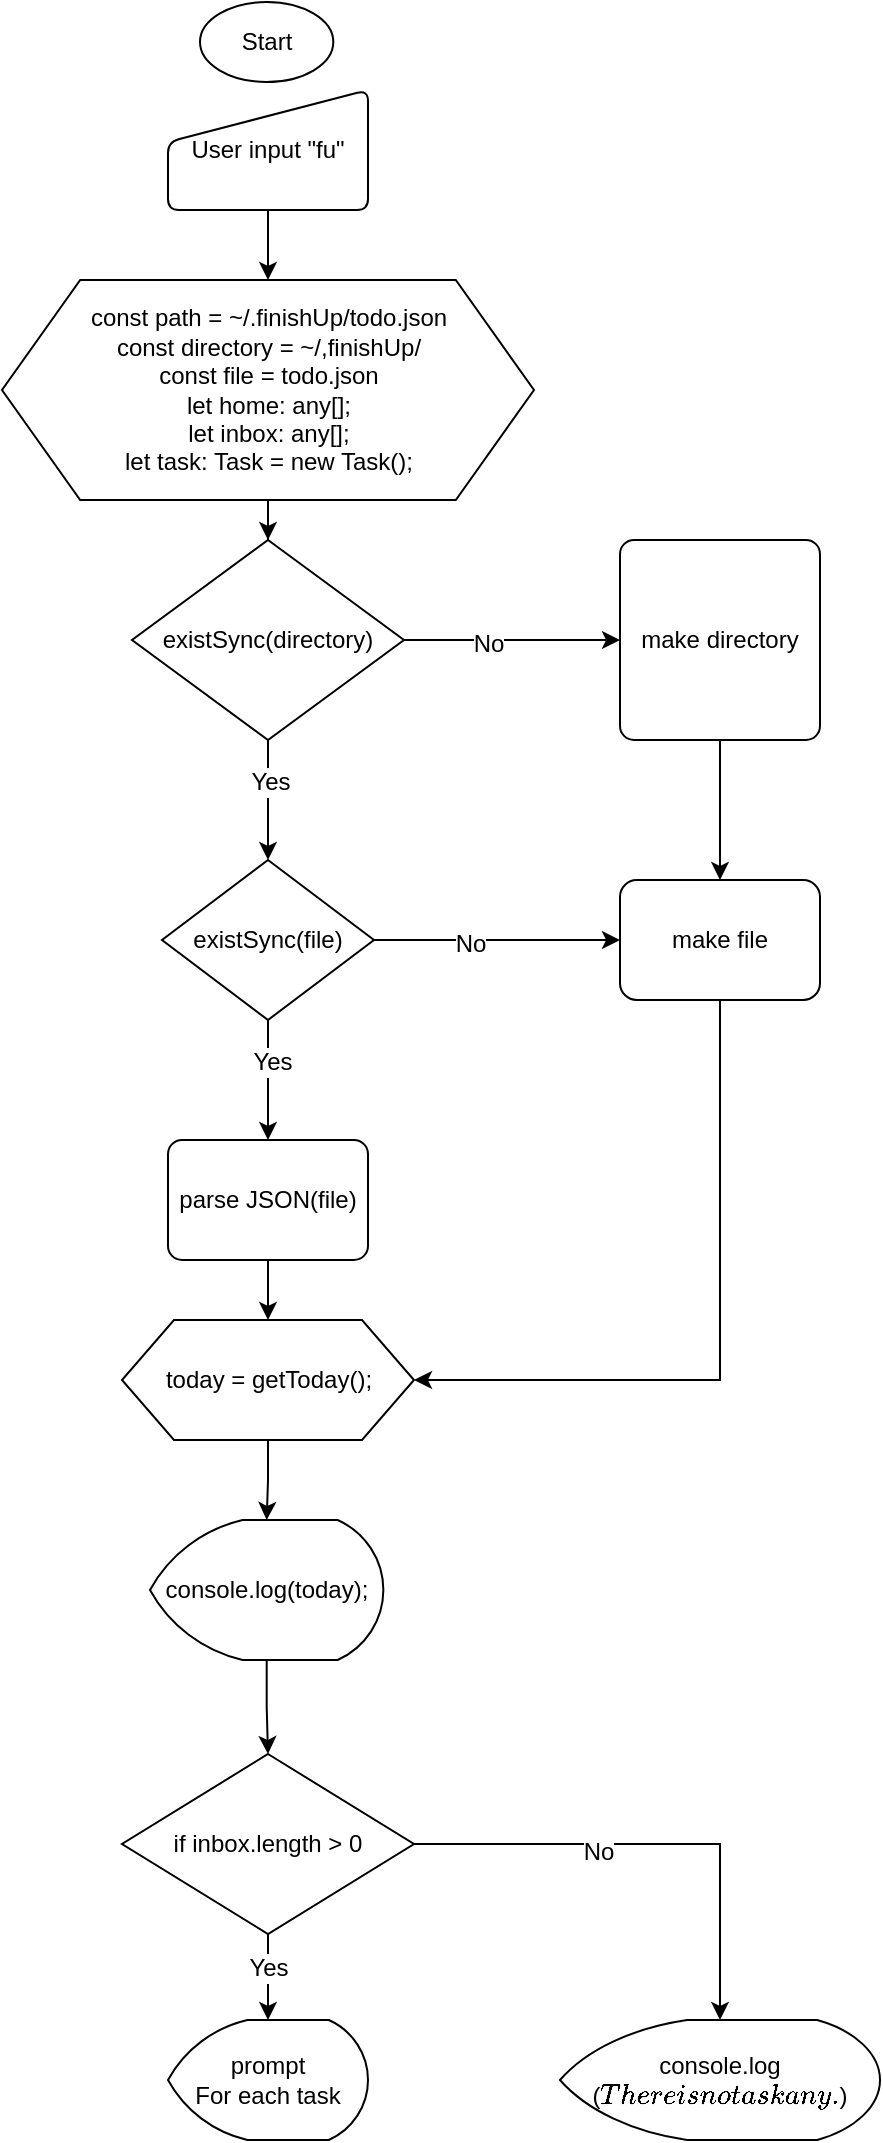 <mxfile version="18.0.2" type="device" pages="3"><diagram id="gtOO8HD-dCNWeOqM4AgR" name="flow"><mxGraphModel dx="786" dy="476" grid="1" gridSize="10" guides="1" tooltips="1" connect="1" arrows="1" fold="1" page="1" pageScale="1" pageWidth="827" pageHeight="1169" math="0" shadow="0"><root><mxCell id="0"/><mxCell id="1" parent="0"/><mxCell id="svsBgoV4mBBgQXw2Rqlr-1" value="Start" style="strokeWidth=1;html=1;shape=mxgraph.flowchart.start_1;whiteSpace=wrap;align=center;" parent="1" vertex="1"><mxGeometry x="380" y="10" width="66.66" height="40" as="geometry"/></mxCell><mxCell id="svsBgoV4mBBgQXw2Rqlr-6" value="" style="edgeStyle=orthogonalEdgeStyle;rounded=0;orthogonalLoop=1;jettySize=auto;html=1;strokeWidth=1;" parent="1" source="svsBgoV4mBBgQXw2Rqlr-3" target="svsBgoV4mBBgQXw2Rqlr-5" edge="1"><mxGeometry relative="1" as="geometry"/></mxCell><mxCell id="svsBgoV4mBBgQXw2Rqlr-3" value="User input &quot;fu&quot;" style="html=1;strokeWidth=1;shape=manualInput;whiteSpace=wrap;rounded=1;size=26;arcSize=11;verticalAlign=middle;" parent="1" vertex="1"><mxGeometry x="364" y="54" width="100" height="60" as="geometry"/></mxCell><mxCell id="svsBgoV4mBBgQXw2Rqlr-10" value="" style="edgeStyle=orthogonalEdgeStyle;rounded=0;orthogonalLoop=1;jettySize=auto;html=1;strokeWidth=1;" parent="1" source="svsBgoV4mBBgQXw2Rqlr-5" target="svsBgoV4mBBgQXw2Rqlr-7" edge="1"><mxGeometry relative="1" as="geometry"/></mxCell><mxCell id="svsBgoV4mBBgQXw2Rqlr-5" value="&lt;div&gt;const path = ~/.finishUp/todo.json&lt;br&gt;const directory = ~/,finishUp/&lt;br&gt;const file = todo.json&lt;br&gt;let home: any[];&lt;/div&gt;&lt;div&gt;let inbox: any[];&lt;/div&gt;&lt;div&gt;let task: Task = new Task();&lt;br&gt;&lt;/div&gt;" style="verticalLabelPosition=middle;verticalAlign=middle;html=1;shape=hexagon;perimeter=hexagonPerimeter2;arcSize=6;size=0.147;strokeWidth=1;align=center;labelPosition=center;" parent="1" vertex="1"><mxGeometry x="281" y="149" width="266" height="110" as="geometry"/></mxCell><mxCell id="svsBgoV4mBBgQXw2Rqlr-20" value="" style="edgeStyle=orthogonalEdgeStyle;rounded=0;orthogonalLoop=1;jettySize=auto;html=1;strokeWidth=1;" parent="1" source="svsBgoV4mBBgQXw2Rqlr-7" target="svsBgoV4mBBgQXw2Rqlr-19" edge="1"><mxGeometry relative="1" as="geometry"/></mxCell><mxCell id="svsBgoV4mBBgQXw2Rqlr-28" value="Yes" style="edgeLabel;html=1;align=center;verticalAlign=middle;resizable=0;points=[];fontSize=12;fontFamily=Helvetica;fontColor=default;" parent="svsBgoV4mBBgQXw2Rqlr-20" vertex="1" connectable="0"><mxGeometry x="-0.322" y="1" relative="1" as="geometry"><mxPoint as="offset"/></mxGeometry></mxCell><mxCell id="svsBgoV4mBBgQXw2Rqlr-24" value="" style="edgeStyle=orthogonalEdgeStyle;rounded=0;orthogonalLoop=1;jettySize=auto;html=1;fontFamily=Helvetica;fontSize=12;fontColor=default;strokeWidth=1;" parent="1" source="svsBgoV4mBBgQXw2Rqlr-7" target="svsBgoV4mBBgQXw2Rqlr-23" edge="1"><mxGeometry relative="1" as="geometry"/></mxCell><mxCell id="svsBgoV4mBBgQXw2Rqlr-27" value="&lt;div&gt;No&lt;/div&gt;" style="edgeLabel;html=1;align=center;verticalAlign=middle;resizable=0;points=[];fontSize=12;fontFamily=Helvetica;fontColor=default;" parent="svsBgoV4mBBgQXw2Rqlr-24" vertex="1" connectable="0"><mxGeometry x="-0.225" y="-2" relative="1" as="geometry"><mxPoint as="offset"/></mxGeometry></mxCell><mxCell id="svsBgoV4mBBgQXw2Rqlr-7" value="existSync(directory)" style="strokeWidth=1;html=1;shape=mxgraph.flowchart.decision;whiteSpace=wrap;" parent="1" vertex="1"><mxGeometry x="346" y="279" width="136" height="100" as="geometry"/></mxCell><mxCell id="svsBgoV4mBBgQXw2Rqlr-30" style="edgeStyle=orthogonalEdgeStyle;rounded=0;orthogonalLoop=1;jettySize=auto;html=1;exitX=1;exitY=0.5;exitDx=0;exitDy=0;fontFamily=Helvetica;fontSize=12;fontColor=default;strokeWidth=1;" parent="1" source="svsBgoV4mBBgQXw2Rqlr-19" target="svsBgoV4mBBgQXw2Rqlr-25" edge="1"><mxGeometry relative="1" as="geometry"/></mxCell><mxCell id="svsBgoV4mBBgQXw2Rqlr-31" value="No" style="edgeLabel;html=1;align=center;verticalAlign=middle;resizable=0;points=[];fontSize=12;fontFamily=Helvetica;fontColor=default;" parent="svsBgoV4mBBgQXw2Rqlr-30" vertex="1" connectable="0"><mxGeometry x="-0.225" y="-2" relative="1" as="geometry"><mxPoint as="offset"/></mxGeometry></mxCell><mxCell id="svsBgoV4mBBgQXw2Rqlr-33" value="" style="edgeStyle=orthogonalEdgeStyle;rounded=0;orthogonalLoop=1;jettySize=auto;html=1;fontFamily=Helvetica;fontSize=12;fontColor=default;strokeWidth=1;" parent="1" source="svsBgoV4mBBgQXw2Rqlr-19" target="svsBgoV4mBBgQXw2Rqlr-32" edge="1"><mxGeometry relative="1" as="geometry"/></mxCell><mxCell id="svsBgoV4mBBgQXw2Rqlr-34" value="Yes" style="edgeLabel;html=1;align=center;verticalAlign=middle;resizable=0;points=[];fontSize=12;fontFamily=Helvetica;fontColor=default;" parent="svsBgoV4mBBgQXw2Rqlr-33" vertex="1" connectable="0"><mxGeometry x="-0.3" y="2" relative="1" as="geometry"><mxPoint as="offset"/></mxGeometry></mxCell><mxCell id="svsBgoV4mBBgQXw2Rqlr-19" value="existSync(file)" style="rhombus;whiteSpace=wrap;html=1;strokeWidth=1;" parent="1" vertex="1"><mxGeometry x="361" y="439" width="106" height="80" as="geometry"/></mxCell><mxCell id="svsBgoV4mBBgQXw2Rqlr-26" value="" style="edgeStyle=orthogonalEdgeStyle;rounded=0;orthogonalLoop=1;jettySize=auto;html=1;fontFamily=Helvetica;fontSize=12;fontColor=default;strokeWidth=1;" parent="1" source="svsBgoV4mBBgQXw2Rqlr-23" target="svsBgoV4mBBgQXw2Rqlr-25" edge="1"><mxGeometry relative="1" as="geometry"/></mxCell><mxCell id="svsBgoV4mBBgQXw2Rqlr-23" value="make directory" style="rounded=1;whiteSpace=wrap;html=1;absoluteArcSize=1;arcSize=14;strokeWidth=1;" parent="1" vertex="1"><mxGeometry x="590" y="279" width="100" height="100" as="geometry"/></mxCell><mxCell id="svsBgoV4mBBgQXw2Rqlr-41" style="edgeStyle=orthogonalEdgeStyle;rounded=0;orthogonalLoop=1;jettySize=auto;html=1;exitX=0.5;exitY=1;exitDx=0;exitDy=0;entryX=1;entryY=0.5;entryDx=0;entryDy=0;fontFamily=Helvetica;fontSize=12;fontColor=default;strokeWidth=1;" parent="1" source="svsBgoV4mBBgQXw2Rqlr-25" target="svsBgoV4mBBgQXw2Rqlr-38" edge="1"><mxGeometry relative="1" as="geometry"/></mxCell><mxCell id="svsBgoV4mBBgQXw2Rqlr-25" value="make file" style="whiteSpace=wrap;html=1;rounded=1;arcSize=14;strokeWidth=1;" parent="1" vertex="1"><mxGeometry x="590" y="449" width="100" height="60" as="geometry"/></mxCell><mxCell id="svsBgoV4mBBgQXw2Rqlr-29" style="edgeStyle=orthogonalEdgeStyle;rounded=0;orthogonalLoop=1;jettySize=auto;html=1;exitX=0.5;exitY=1;exitDx=0;exitDy=0;fontFamily=Helvetica;fontSize=12;fontColor=default;strokeWidth=1;" parent="1" source="svsBgoV4mBBgQXw2Rqlr-23" target="svsBgoV4mBBgQXw2Rqlr-23" edge="1"><mxGeometry relative="1" as="geometry"/></mxCell><mxCell id="svsBgoV4mBBgQXw2Rqlr-39" value="" style="edgeStyle=orthogonalEdgeStyle;rounded=0;orthogonalLoop=1;jettySize=auto;html=1;fontFamily=Helvetica;fontSize=12;fontColor=default;strokeWidth=1;" parent="1" source="svsBgoV4mBBgQXw2Rqlr-32" target="svsBgoV4mBBgQXw2Rqlr-38" edge="1"><mxGeometry relative="1" as="geometry"/></mxCell><mxCell id="svsBgoV4mBBgQXw2Rqlr-32" value="parse JSON(file)" style="rounded=1;whiteSpace=wrap;html=1;absoluteArcSize=1;arcSize=14;strokeWidth=1;fontFamily=Helvetica;fontSize=12;fontColor=default;fillColor=default;" parent="1" vertex="1"><mxGeometry x="364" y="579" width="100" height="60" as="geometry"/></mxCell><mxCell id="svsBgoV4mBBgQXw2Rqlr-47" value="" style="edgeStyle=orthogonalEdgeStyle;rounded=0;orthogonalLoop=1;jettySize=auto;html=1;fontFamily=Helvetica;fontSize=12;fontColor=default;strokeWidth=1;" parent="1" source="svsBgoV4mBBgQXw2Rqlr-38" target="svsBgoV4mBBgQXw2Rqlr-46" edge="1"><mxGeometry relative="1" as="geometry"/></mxCell><mxCell id="svsBgoV4mBBgQXw2Rqlr-38" value="today = getToday();" style="verticalLabelPosition=middle;verticalAlign=middle;html=1;shape=hexagon;perimeter=hexagonPerimeter2;arcSize=6;size=0.178;fontFamily=Helvetica;fontSize=12;fontColor=default;strokeColor=default;strokeWidth=1;fillColor=default;labelPosition=center;align=center;" parent="1" vertex="1"><mxGeometry x="341" y="669" width="146" height="60" as="geometry"/></mxCell><mxCell id="svsBgoV4mBBgQXw2Rqlr-51" value="" style="edgeStyle=orthogonalEdgeStyle;rounded=0;orthogonalLoop=1;jettySize=auto;html=1;fontFamily=Helvetica;fontSize=12;fontColor=default;strokeWidth=1;" parent="1" source="svsBgoV4mBBgQXw2Rqlr-43" target="svsBgoV4mBBgQXw2Rqlr-50" edge="1"><mxGeometry relative="1" as="geometry"/></mxCell><mxCell id="svsBgoV4mBBgQXw2Rqlr-52" value="&lt;div&gt;Yes&lt;/div&gt;" style="edgeLabel;html=1;align=center;verticalAlign=middle;resizable=0;points=[];fontSize=12;fontFamily=Helvetica;fontColor=default;" parent="svsBgoV4mBBgQXw2Rqlr-51" vertex="1" connectable="0"><mxGeometry x="-0.243" relative="1" as="geometry"><mxPoint as="offset"/></mxGeometry></mxCell><mxCell id="svsBgoV4mBBgQXw2Rqlr-54" value="" style="edgeStyle=orthogonalEdgeStyle;rounded=0;orthogonalLoop=1;jettySize=auto;html=1;fontFamily=Helvetica;fontSize=12;fontColor=default;strokeWidth=1;" parent="1" source="svsBgoV4mBBgQXw2Rqlr-43" target="svsBgoV4mBBgQXw2Rqlr-53" edge="1"><mxGeometry relative="1" as="geometry"/></mxCell><mxCell id="svsBgoV4mBBgQXw2Rqlr-55" value="No" style="edgeLabel;html=1;align=center;verticalAlign=middle;resizable=0;points=[];fontSize=12;fontFamily=Helvetica;fontColor=default;" parent="svsBgoV4mBBgQXw2Rqlr-54" vertex="1" connectable="0"><mxGeometry x="-0.235" y="-4" relative="1" as="geometry"><mxPoint as="offset"/></mxGeometry></mxCell><mxCell id="svsBgoV4mBBgQXw2Rqlr-43" value="if inbox.length &amp;gt; 0" style="rhombus;whiteSpace=wrap;html=1;arcSize=6;strokeWidth=1;" parent="1" vertex="1"><mxGeometry x="341" y="886" width="146" height="90" as="geometry"/></mxCell><mxCell id="svsBgoV4mBBgQXw2Rqlr-48" value="" style="edgeStyle=orthogonalEdgeStyle;rounded=0;orthogonalLoop=1;jettySize=auto;html=1;fontFamily=Helvetica;fontSize=12;fontColor=default;strokeWidth=1;" parent="1" source="svsBgoV4mBBgQXw2Rqlr-46" target="svsBgoV4mBBgQXw2Rqlr-43" edge="1"><mxGeometry relative="1" as="geometry"/></mxCell><mxCell id="svsBgoV4mBBgQXw2Rqlr-46" value="console.log(today);" style="strokeWidth=1;html=1;shape=mxgraph.flowchart.display;whiteSpace=wrap;fontFamily=Helvetica;fontSize=12;fontColor=default;fillColor=default;" parent="1" vertex="1"><mxGeometry x="355" y="769" width="116.67" height="70" as="geometry"/></mxCell><mxCell id="svsBgoV4mBBgQXw2Rqlr-50" value="&lt;div&gt;prompt&lt;/div&gt;&lt;div&gt;For each task&lt;br&gt;&lt;/div&gt;" style="strokeWidth=1;html=1;shape=mxgraph.flowchart.display;whiteSpace=wrap;fontFamily=Helvetica;fontSize=12;fontColor=default;fillColor=default;" parent="1" vertex="1"><mxGeometry x="364" y="1019" width="100" height="60" as="geometry"/></mxCell><mxCell id="svsBgoV4mBBgQXw2Rqlr-53" value="console.log&lt;br&gt;(`There is no task any.`)" style="strokeWidth=1;html=1;shape=mxgraph.flowchart.display;whiteSpace=wrap;fontFamily=Helvetica;fontSize=12;fontColor=default;fillColor=default;" parent="1" vertex="1"><mxGeometry x="560" y="1019" width="160" height="60" as="geometry"/></mxCell></root></mxGraphModel></diagram><diagram name="bkFlow" id="ACp1PP9mL2BnJudNrhjf"><mxGraphModel dx="786" dy="476" grid="1" gridSize="10" guides="1" tooltips="1" connect="1" arrows="1" fold="1" page="1" pageScale="1" pageWidth="827" pageHeight="1169" math="0" shadow="0"><root><mxCell id="QZpH3MnwmMaYYiA1iTpB-0"/><mxCell id="QZpH3MnwmMaYYiA1iTpB-1" parent="QZpH3MnwmMaYYiA1iTpB-0"/><mxCell id="QZpH3MnwmMaYYiA1iTpB-2" value="Start" style="strokeWidth=1;html=1;shape=mxgraph.flowchart.start_1;whiteSpace=wrap;align=center;" vertex="1" parent="QZpH3MnwmMaYYiA1iTpB-1"><mxGeometry x="380" y="10" width="66.66" height="40" as="geometry"/></mxCell><mxCell id="QZpH3MnwmMaYYiA1iTpB-3" value="" style="edgeStyle=orthogonalEdgeStyle;rounded=0;orthogonalLoop=1;jettySize=auto;html=1;strokeWidth=1;" edge="1" parent="QZpH3MnwmMaYYiA1iTpB-1" source="QZpH3MnwmMaYYiA1iTpB-4" target="QZpH3MnwmMaYYiA1iTpB-6"><mxGeometry relative="1" as="geometry"/></mxCell><mxCell id="QZpH3MnwmMaYYiA1iTpB-4" value="User input &quot;fu&quot;" style="html=1;strokeWidth=1;shape=manualInput;whiteSpace=wrap;rounded=1;size=26;arcSize=11;verticalAlign=middle;" vertex="1" parent="QZpH3MnwmMaYYiA1iTpB-1"><mxGeometry x="364" y="54" width="100" height="60" as="geometry"/></mxCell><mxCell id="QZpH3MnwmMaYYiA1iTpB-5" value="" style="edgeStyle=orthogonalEdgeStyle;rounded=0;orthogonalLoop=1;jettySize=auto;html=1;strokeWidth=1;" edge="1" parent="QZpH3MnwmMaYYiA1iTpB-1" source="QZpH3MnwmMaYYiA1iTpB-6" target="QZpH3MnwmMaYYiA1iTpB-11"><mxGeometry relative="1" as="geometry"/></mxCell><mxCell id="QZpH3MnwmMaYYiA1iTpB-6" value="&lt;div&gt;const path = ~/.finishUp/todo.json&lt;br&gt;const directory = ~/,finishUp/&lt;br&gt;const file = todo.json&lt;br&gt;let home: any[];&lt;/div&gt;&lt;div&gt;let inbox: any[];&lt;/div&gt;&lt;div&gt;let task: Task = new Task();&lt;br&gt;&lt;/div&gt;" style="verticalLabelPosition=middle;verticalAlign=middle;html=1;shape=hexagon;perimeter=hexagonPerimeter2;arcSize=6;size=0.147;strokeWidth=1;align=center;labelPosition=center;" vertex="1" parent="QZpH3MnwmMaYYiA1iTpB-1"><mxGeometry x="281" y="149" width="266" height="110" as="geometry"/></mxCell><mxCell id="QZpH3MnwmMaYYiA1iTpB-7" value="" style="edgeStyle=orthogonalEdgeStyle;rounded=0;orthogonalLoop=1;jettySize=auto;html=1;strokeWidth=1;" edge="1" parent="QZpH3MnwmMaYYiA1iTpB-1" source="QZpH3MnwmMaYYiA1iTpB-11" target="QZpH3MnwmMaYYiA1iTpB-16"><mxGeometry relative="1" as="geometry"/></mxCell><mxCell id="QZpH3MnwmMaYYiA1iTpB-8" value="Yes" style="edgeLabel;html=1;align=center;verticalAlign=middle;resizable=0;points=[];fontSize=12;fontFamily=Helvetica;fontColor=default;" vertex="1" connectable="0" parent="QZpH3MnwmMaYYiA1iTpB-7"><mxGeometry x="-0.322" y="1" relative="1" as="geometry"><mxPoint as="offset"/></mxGeometry></mxCell><mxCell id="QZpH3MnwmMaYYiA1iTpB-9" value="" style="edgeStyle=orthogonalEdgeStyle;rounded=0;orthogonalLoop=1;jettySize=auto;html=1;fontFamily=Helvetica;fontSize=12;fontColor=default;strokeWidth=1;" edge="1" parent="QZpH3MnwmMaYYiA1iTpB-1" source="QZpH3MnwmMaYYiA1iTpB-11" target="QZpH3MnwmMaYYiA1iTpB-18"><mxGeometry relative="1" as="geometry"/></mxCell><mxCell id="QZpH3MnwmMaYYiA1iTpB-10" value="&lt;div&gt;No&lt;/div&gt;" style="edgeLabel;html=1;align=center;verticalAlign=middle;resizable=0;points=[];fontSize=12;fontFamily=Helvetica;fontColor=default;" vertex="1" connectable="0" parent="QZpH3MnwmMaYYiA1iTpB-9"><mxGeometry x="-0.225" y="-2" relative="1" as="geometry"><mxPoint as="offset"/></mxGeometry></mxCell><mxCell id="QZpH3MnwmMaYYiA1iTpB-11" value="existSync(directory)" style="strokeWidth=1;html=1;shape=mxgraph.flowchart.decision;whiteSpace=wrap;" vertex="1" parent="QZpH3MnwmMaYYiA1iTpB-1"><mxGeometry x="346" y="279" width="136" height="100" as="geometry"/></mxCell><mxCell id="QZpH3MnwmMaYYiA1iTpB-12" style="edgeStyle=orthogonalEdgeStyle;rounded=0;orthogonalLoop=1;jettySize=auto;html=1;exitX=1;exitY=0.5;exitDx=0;exitDy=0;fontFamily=Helvetica;fontSize=12;fontColor=default;strokeWidth=1;" edge="1" parent="QZpH3MnwmMaYYiA1iTpB-1" source="QZpH3MnwmMaYYiA1iTpB-16" target="QZpH3MnwmMaYYiA1iTpB-20"><mxGeometry relative="1" as="geometry"/></mxCell><mxCell id="QZpH3MnwmMaYYiA1iTpB-13" value="No" style="edgeLabel;html=1;align=center;verticalAlign=middle;resizable=0;points=[];fontSize=12;fontFamily=Helvetica;fontColor=default;" vertex="1" connectable="0" parent="QZpH3MnwmMaYYiA1iTpB-12"><mxGeometry x="-0.225" y="-2" relative="1" as="geometry"><mxPoint as="offset"/></mxGeometry></mxCell><mxCell id="QZpH3MnwmMaYYiA1iTpB-14" value="" style="edgeStyle=orthogonalEdgeStyle;rounded=0;orthogonalLoop=1;jettySize=auto;html=1;fontFamily=Helvetica;fontSize=12;fontColor=default;strokeWidth=1;" edge="1" parent="QZpH3MnwmMaYYiA1iTpB-1" source="QZpH3MnwmMaYYiA1iTpB-16" target="QZpH3MnwmMaYYiA1iTpB-23"><mxGeometry relative="1" as="geometry"/></mxCell><mxCell id="QZpH3MnwmMaYYiA1iTpB-15" value="Yes" style="edgeLabel;html=1;align=center;verticalAlign=middle;resizable=0;points=[];fontSize=12;fontFamily=Helvetica;fontColor=default;" vertex="1" connectable="0" parent="QZpH3MnwmMaYYiA1iTpB-14"><mxGeometry x="-0.3" y="2" relative="1" as="geometry"><mxPoint as="offset"/></mxGeometry></mxCell><mxCell id="QZpH3MnwmMaYYiA1iTpB-16" value="existSync(file)" style="rhombus;whiteSpace=wrap;html=1;strokeWidth=1;" vertex="1" parent="QZpH3MnwmMaYYiA1iTpB-1"><mxGeometry x="361" y="439" width="106" height="80" as="geometry"/></mxCell><mxCell id="QZpH3MnwmMaYYiA1iTpB-17" value="" style="edgeStyle=orthogonalEdgeStyle;rounded=0;orthogonalLoop=1;jettySize=auto;html=1;fontFamily=Helvetica;fontSize=12;fontColor=default;strokeWidth=1;" edge="1" parent="QZpH3MnwmMaYYiA1iTpB-1" source="QZpH3MnwmMaYYiA1iTpB-18" target="QZpH3MnwmMaYYiA1iTpB-20"><mxGeometry relative="1" as="geometry"/></mxCell><mxCell id="QZpH3MnwmMaYYiA1iTpB-18" value="make directory" style="rounded=1;whiteSpace=wrap;html=1;absoluteArcSize=1;arcSize=14;strokeWidth=1;" vertex="1" parent="QZpH3MnwmMaYYiA1iTpB-1"><mxGeometry x="590" y="279" width="100" height="100" as="geometry"/></mxCell><mxCell id="QZpH3MnwmMaYYiA1iTpB-19" style="edgeStyle=orthogonalEdgeStyle;rounded=0;orthogonalLoop=1;jettySize=auto;html=1;exitX=0.5;exitY=1;exitDx=0;exitDy=0;entryX=1;entryY=0.5;entryDx=0;entryDy=0;fontFamily=Helvetica;fontSize=12;fontColor=default;strokeWidth=1;" edge="1" parent="QZpH3MnwmMaYYiA1iTpB-1" source="QZpH3MnwmMaYYiA1iTpB-20" target="QZpH3MnwmMaYYiA1iTpB-25"><mxGeometry relative="1" as="geometry"/></mxCell><mxCell id="QZpH3MnwmMaYYiA1iTpB-20" value="make file" style="whiteSpace=wrap;html=1;rounded=1;arcSize=14;strokeWidth=1;" vertex="1" parent="QZpH3MnwmMaYYiA1iTpB-1"><mxGeometry x="590" y="449" width="100" height="60" as="geometry"/></mxCell><mxCell id="QZpH3MnwmMaYYiA1iTpB-21" style="edgeStyle=orthogonalEdgeStyle;rounded=0;orthogonalLoop=1;jettySize=auto;html=1;exitX=0.5;exitY=1;exitDx=0;exitDy=0;fontFamily=Helvetica;fontSize=12;fontColor=default;strokeWidth=1;" edge="1" parent="QZpH3MnwmMaYYiA1iTpB-1" source="QZpH3MnwmMaYYiA1iTpB-18" target="QZpH3MnwmMaYYiA1iTpB-18"><mxGeometry relative="1" as="geometry"/></mxCell><mxCell id="QZpH3MnwmMaYYiA1iTpB-22" value="" style="edgeStyle=orthogonalEdgeStyle;rounded=0;orthogonalLoop=1;jettySize=auto;html=1;fontFamily=Helvetica;fontSize=12;fontColor=default;strokeWidth=1;" edge="1" parent="QZpH3MnwmMaYYiA1iTpB-1" source="QZpH3MnwmMaYYiA1iTpB-23" target="QZpH3MnwmMaYYiA1iTpB-25"><mxGeometry relative="1" as="geometry"/></mxCell><mxCell id="QZpH3MnwmMaYYiA1iTpB-23" value="parse JSON(file)" style="rounded=1;whiteSpace=wrap;html=1;absoluteArcSize=1;arcSize=14;strokeWidth=1;fontFamily=Helvetica;fontSize=12;fontColor=default;fillColor=default;" vertex="1" parent="QZpH3MnwmMaYYiA1iTpB-1"><mxGeometry x="364" y="579" width="100" height="60" as="geometry"/></mxCell><mxCell id="QZpH3MnwmMaYYiA1iTpB-24" value="" style="edgeStyle=orthogonalEdgeStyle;rounded=0;orthogonalLoop=1;jettySize=auto;html=1;fontFamily=Helvetica;fontSize=12;fontColor=default;strokeWidth=1;" edge="1" parent="QZpH3MnwmMaYYiA1iTpB-1" source="QZpH3MnwmMaYYiA1iTpB-25" target="QZpH3MnwmMaYYiA1iTpB-32"><mxGeometry relative="1" as="geometry"/></mxCell><mxCell id="QZpH3MnwmMaYYiA1iTpB-25" value="today = getToday();" style="verticalLabelPosition=middle;verticalAlign=middle;html=1;shape=hexagon;perimeter=hexagonPerimeter2;arcSize=6;size=0.178;fontFamily=Helvetica;fontSize=12;fontColor=default;strokeColor=default;strokeWidth=1;fillColor=default;labelPosition=center;align=center;" vertex="1" parent="QZpH3MnwmMaYYiA1iTpB-1"><mxGeometry x="341" y="669" width="146" height="60" as="geometry"/></mxCell><mxCell id="QZpH3MnwmMaYYiA1iTpB-26" value="" style="edgeStyle=orthogonalEdgeStyle;rounded=0;orthogonalLoop=1;jettySize=auto;html=1;fontFamily=Helvetica;fontSize=12;fontColor=default;strokeWidth=1;" edge="1" parent="QZpH3MnwmMaYYiA1iTpB-1" source="QZpH3MnwmMaYYiA1iTpB-30" target="QZpH3MnwmMaYYiA1iTpB-33"><mxGeometry relative="1" as="geometry"/></mxCell><mxCell id="QZpH3MnwmMaYYiA1iTpB-27" value="&lt;div&gt;Yes&lt;/div&gt;" style="edgeLabel;html=1;align=center;verticalAlign=middle;resizable=0;points=[];fontSize=12;fontFamily=Helvetica;fontColor=default;" vertex="1" connectable="0" parent="QZpH3MnwmMaYYiA1iTpB-26"><mxGeometry x="-0.243" relative="1" as="geometry"><mxPoint as="offset"/></mxGeometry></mxCell><mxCell id="QZpH3MnwmMaYYiA1iTpB-28" value="" style="edgeStyle=orthogonalEdgeStyle;rounded=0;orthogonalLoop=1;jettySize=auto;html=1;fontFamily=Helvetica;fontSize=12;fontColor=default;strokeWidth=1;" edge="1" parent="QZpH3MnwmMaYYiA1iTpB-1" source="QZpH3MnwmMaYYiA1iTpB-30" target="QZpH3MnwmMaYYiA1iTpB-34"><mxGeometry relative="1" as="geometry"/></mxCell><mxCell id="QZpH3MnwmMaYYiA1iTpB-29" value="No" style="edgeLabel;html=1;align=center;verticalAlign=middle;resizable=0;points=[];fontSize=12;fontFamily=Helvetica;fontColor=default;" vertex="1" connectable="0" parent="QZpH3MnwmMaYYiA1iTpB-28"><mxGeometry x="-0.235" y="-4" relative="1" as="geometry"><mxPoint as="offset"/></mxGeometry></mxCell><mxCell id="QZpH3MnwmMaYYiA1iTpB-30" value="if inbox.length &amp;gt; 0" style="rhombus;whiteSpace=wrap;html=1;arcSize=6;strokeWidth=1;" vertex="1" parent="QZpH3MnwmMaYYiA1iTpB-1"><mxGeometry x="341" y="886" width="146" height="90" as="geometry"/></mxCell><mxCell id="QZpH3MnwmMaYYiA1iTpB-31" value="" style="edgeStyle=orthogonalEdgeStyle;rounded=0;orthogonalLoop=1;jettySize=auto;html=1;fontFamily=Helvetica;fontSize=12;fontColor=default;strokeWidth=1;" edge="1" parent="QZpH3MnwmMaYYiA1iTpB-1" source="QZpH3MnwmMaYYiA1iTpB-32" target="QZpH3MnwmMaYYiA1iTpB-30"><mxGeometry relative="1" as="geometry"/></mxCell><mxCell id="QZpH3MnwmMaYYiA1iTpB-32" value="console.log(today);" style="strokeWidth=1;html=1;shape=mxgraph.flowchart.display;whiteSpace=wrap;fontFamily=Helvetica;fontSize=12;fontColor=default;fillColor=default;" vertex="1" parent="QZpH3MnwmMaYYiA1iTpB-1"><mxGeometry x="355" y="769" width="116.67" height="70" as="geometry"/></mxCell><mxCell id="QZpH3MnwmMaYYiA1iTpB-33" value="&lt;div&gt;prompt&lt;/div&gt;&lt;div&gt;For each task&lt;br&gt;&lt;/div&gt;" style="strokeWidth=1;html=1;shape=mxgraph.flowchart.display;whiteSpace=wrap;fontFamily=Helvetica;fontSize=12;fontColor=default;fillColor=default;" vertex="1" parent="QZpH3MnwmMaYYiA1iTpB-1"><mxGeometry x="364" y="1019" width="100" height="60" as="geometry"/></mxCell><mxCell id="QZpH3MnwmMaYYiA1iTpB-34" value="console.log&lt;br&gt;(`There is no task any.`)" style="strokeWidth=1;html=1;shape=mxgraph.flowchart.display;whiteSpace=wrap;fontFamily=Helvetica;fontSize=12;fontColor=default;fillColor=default;" vertex="1" parent="QZpH3MnwmMaYYiA1iTpB-1"><mxGeometry x="560" y="1019" width="160" height="60" as="geometry"/></mxCell></root></mxGraphModel></diagram><diagram id="qP0LYSkAKFcYk1P8HLv7" name="Page-2"><mxGraphModel dx="542" dy="777" grid="1" gridSize="10" guides="1" tooltips="1" connect="1" arrows="1" fold="1" page="1" pageScale="1" pageWidth="827" pageHeight="1169" math="0" shadow="0"><root><mxCell id="0"/><mxCell id="1" parent="0"/><mxCell id="lwVDnlrk6TYyXt3kaajJ-1" value="&lt;p style=&quot;margin: 0px ; margin-top: 4px ; text-align: center&quot;&gt;&lt;i&gt;&amp;lt;&amp;lt;Interface&amp;gt;&amp;gt;&lt;/i&gt;&lt;br&gt;&lt;b&gt;Item&lt;/b&gt;&lt;/p&gt;&lt;hr size=&quot;1&quot;&gt;&lt;p style=&quot;margin: 0px ; margin-left: 4px&quot;&gt;+ isDone: boolean&lt;br&gt;&lt;/p&gt;&lt;p style=&quot;margin: 0px ; margin-left: 4px&quot;&gt;+ priority?: Priority&lt;br&gt;&lt;/p&gt;&lt;p style=&quot;margin: 0px ; margin-left: 4px&quot;&gt;+ completionDate?: Date yyyy-MM-dd&lt;br&gt;&lt;/p&gt;&lt;p style=&quot;margin: 0px ; margin-left: 4px&quot;&gt;+ creationDate?: Date yyyy-MM-dd&lt;/p&gt;&lt;p style=&quot;margin: 0px ; margin-left: 4px&quot;&gt;+ body: string&lt;/p&gt;&lt;p style=&quot;margin: 0px ; margin-left: 4px&quot;&gt;+ project?: string[]&lt;/p&gt;&lt;p style=&quot;margin: 0px ; margin-left: 4px&quot;&gt;+ context?: string[]&lt;/p&gt;&lt;p style=&quot;margin: 0px ; margin-left: 4px&quot;&gt;+ fields?: {[key: string]: string}&lt;/p&gt;&lt;p style=&quot;margin: 0px ; margin-left: 4px&quot;&gt;+ rawData: string&lt;br&gt;&lt;/p&gt;" style="verticalAlign=top;align=left;overflow=fill;fontSize=12;fontFamily=Helvetica;html=1;fontColor=default;strokeColor=default;strokeWidth=1;fillColor=default;" parent="1" vertex="1"><mxGeometry x="319" y="30" width="221" height="180" as="geometry"/></mxCell><mxCell id="3GRpzi7sBMdzbPL0aqW5-4" value="Task" style="swimlane;fontStyle=0;childLayout=stackLayout;horizontal=1;startSize=26;fillColor=none;horizontalStack=0;resizeParent=1;resizeParentMax=0;resizeLast=0;collapsible=1;marginBottom=0;fontFamily=Helvetica;fontSize=12;fontColor=default;strokeColor=default;strokeWidth=1;html=1;" parent="1" vertex="1"><mxGeometry x="319" y="320" width="230" height="104" as="geometry"><mxRectangle x="250" y="200" width="90" height="26" as="alternateBounds"/></mxGeometry></mxCell><mxCell id="3GRpzi7sBMdzbPL0aqW5-7" value="+ priority: boolean" style="text;strokeColor=none;fillColor=none;align=left;verticalAlign=top;spacingLeft=4;spacingRight=4;overflow=hidden;rotatable=0;points=[[0,0.5],[1,0.5]];portConstraint=eastwest;fontFamily=Helvetica;fontSize=12;fontColor=default;html=1;" parent="3GRpzi7sBMdzbPL0aqW5-4" vertex="1"><mxGeometry y="26" width="230" height="26" as="geometry"/></mxCell><mxCell id="qpprC7e-aXEQVDhsjbAb-1" value="&lt;div&gt;- completion date: Date YYYY-MM-DD&lt;/div&gt;" style="text;strokeColor=none;fillColor=none;align=left;verticalAlign=top;spacingLeft=4;spacingRight=4;overflow=hidden;rotatable=0;points=[[0,0.5],[1,0.5]];portConstraint=eastwest;fontFamily=Helvetica;fontSize=12;fontColor=default;html=1;" parent="3GRpzi7sBMdzbPL0aqW5-4" vertex="1"><mxGeometry y="52" width="230" height="26" as="geometry"/></mxCell><mxCell id="qpprC7e-aXEQVDhsjbAb-6" value="&lt;div&gt;+ due: Date YYYY-MM-DD&lt;br&gt;&lt;/div&gt;" style="text;strokeColor=none;fillColor=none;align=left;verticalAlign=top;spacingLeft=4;spacingRight=4;overflow=hidden;rotatable=0;points=[[0,0.5],[1,0.5]];portConstraint=eastwest;fontFamily=Helvetica;fontSize=12;fontColor=default;html=1;" parent="3GRpzi7sBMdzbPL0aqW5-4" vertex="1"><mxGeometry y="78" width="230" height="26" as="geometry"/></mxCell></root></mxGraphModel></diagram></mxfile>
